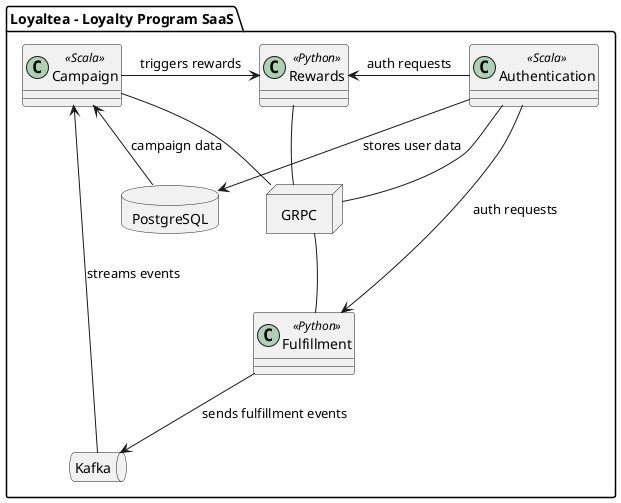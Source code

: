 @startuml

allowmixing

!define SERVICE class
!define DATABASE database
!define QUEUE queue

package "Loyaltea - Loyalty Program SaaS" {
    SERVICE Fulfillment <<Python>>
    SERVICE Rewards <<Python>>
    SERVICE Campaign <<Scala>>
    SERVICE Authentication <<Scala>>
    DATABASE PostgreSQL
    QUEUE Kafka
    node GRPC

    Fulfillment -down-> Kafka : sends fulfillment events
    Kafka -down-> Campaign : streams events
    Campaign -right-> Rewards : triggers rewards
    Authentication -left-> Fulfillment : auth requests
    Authentication -left-> Rewards : auth requests
    Authentication -down-> PostgreSQL : stores user data
    PostgreSQL -left-> Campaign : campaign data
    GRPC -[hidden]-> Authentication
    GRPC -[hidden]-> Fulfillment
    GRPC -[hidden]-> Rewards
    GRPC -[hidden]-> Campaign
    Authentication -- GRPC
    Fulfillment -- GRPC
    Rewards -- GRPC
    Campaign -- GRPC
}

@enduml
